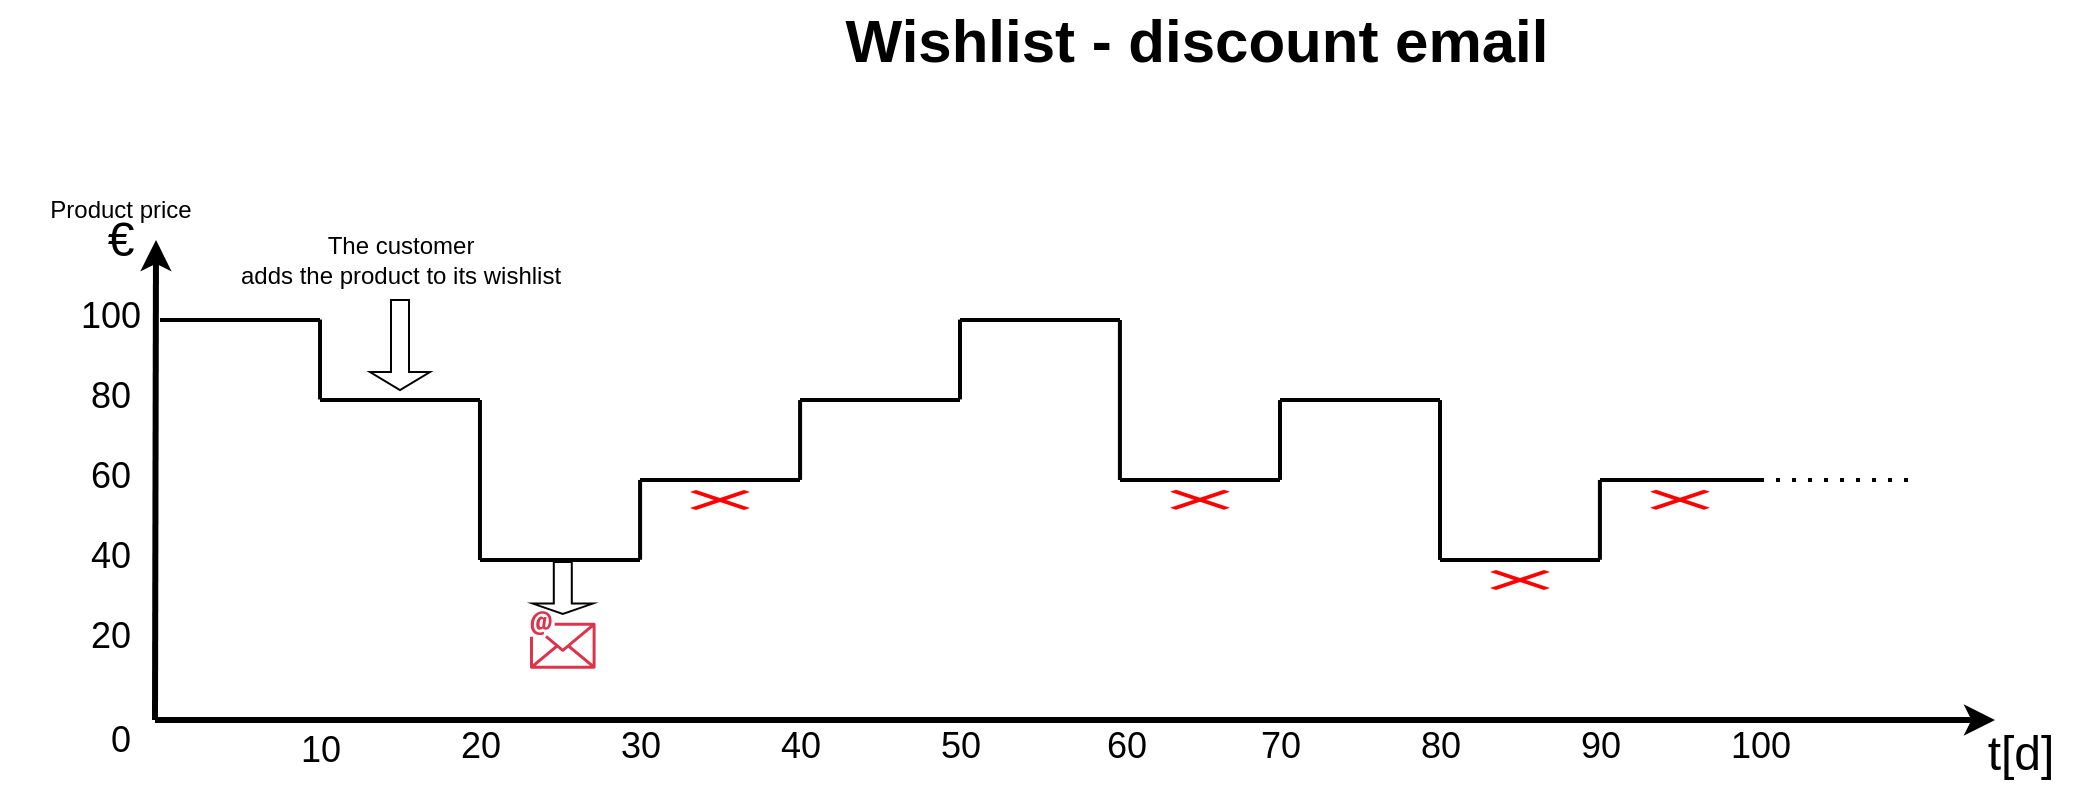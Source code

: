 <mxfile version="26.2.1">
  <diagram id="07fea595-8f29-1299-0266-81d95cde20df" name="Page-1">
    <mxGraphModel dx="-1311" dy="-379" grid="1" gridSize="10" guides="1" tooltips="1" connect="1" arrows="1" fold="1" page="1" pageScale="1" pageWidth="1169" pageHeight="827" background="none" math="0" shadow="0">
      <root>
        <mxCell id="0" />
        <mxCell id="1" parent="0" />
        <mxCell id="727" value="" style="edgeStyle=none;html=1;fontColor=#000000;strokeWidth=3;strokeColor=#000000;" parent="1" edge="1">
          <mxGeometry width="100" height="100" relative="1" as="geometry">
            <mxPoint x="2437.5" y="1200" as="sourcePoint" />
            <mxPoint x="2438" y="960" as="targetPoint" />
          </mxGeometry>
        </mxCell>
        <mxCell id="734" value="" style="edgeStyle=none;html=1;fontColor=#000000;strokeWidth=3;strokeColor=#000000;" parent="1" edge="1">
          <mxGeometry width="100" height="100" relative="1" as="geometry">
            <mxPoint x="2437.5" y="1200" as="sourcePoint" />
            <mxPoint x="3357.5" y="1200" as="targetPoint" />
          </mxGeometry>
        </mxCell>
        <mxCell id="736" value="10" style="text;spacingTop=-5;align=center;verticalAlign=middle;fontStyle=0;html=1;fontSize=18;points=[];strokeColor=none;" parent="1" vertex="1">
          <mxGeometry x="2460" y="1202" width="120" height="30" as="geometry" />
        </mxCell>
        <mxCell id="737" value="20" style="text;spacingTop=-5;align=center;verticalAlign=middle;fontStyle=0;html=1;fontSize=18;points=[];strokeColor=none;" parent="1" vertex="1">
          <mxGeometry x="2540" y="1200" width="120" height="30" as="geometry" />
        </mxCell>
        <mxCell id="738" value="30" style="text;spacingTop=-5;align=center;verticalAlign=middle;fontStyle=0;html=1;fontSize=18;points=[];strokeColor=none;" parent="1" vertex="1">
          <mxGeometry x="2620" y="1200" width="120" height="30" as="geometry" />
        </mxCell>
        <mxCell id="746" value="20" style="text;spacingTop=-5;align=center;verticalAlign=middle;fontStyle=0;html=1;fontSize=18;points=[]" parent="1" vertex="1">
          <mxGeometry x="2400" y="1150" width="30" height="20" as="geometry" />
        </mxCell>
        <mxCell id="749" value="Wishlist - discount email" style="text;spacingTop=-5;align=center;verticalAlign=middle;fontSize=30;fontStyle=1;html=1;points=[]" parent="1" vertex="1">
          <mxGeometry x="2552.5" y="840" width="810" height="45" as="geometry" />
        </mxCell>
        <mxCell id="752" value="40" style="text;spacingTop=-5;align=center;verticalAlign=middle;fontStyle=0;html=1;fontSize=18;points=[];strokeColor=none;" parent="1" vertex="1">
          <mxGeometry x="2700" y="1200" width="120" height="30" as="geometry" />
        </mxCell>
        <mxCell id="a5YcPVO9M3d51Q_ddzRe-755" value="&lt;font style=&quot;font-size: 24px;&quot;&gt;€&lt;/font&gt;" style="text;html=1;align=center;verticalAlign=middle;resizable=0;points=[];autosize=1;strokeColor=none;fillColor=none;" parent="1" vertex="1">
          <mxGeometry x="2400" y="940" width="40" height="40" as="geometry" />
        </mxCell>
        <mxCell id="a5YcPVO9M3d51Q_ddzRe-756" value="&lt;font style=&quot;font-size: 24px;&quot;&gt;t[d]&lt;/font&gt;" style="text;html=1;align=center;verticalAlign=middle;resizable=0;points=[];autosize=1;strokeColor=none;fillColor=none;" parent="1" vertex="1">
          <mxGeometry x="3340" y="1197" width="60" height="40" as="geometry" />
        </mxCell>
        <mxCell id="a5YcPVO9M3d51Q_ddzRe-757" value="50" style="text;spacingTop=-5;align=center;verticalAlign=middle;fontStyle=0;html=1;fontSize=18;points=[];strokeColor=none;" parent="1" vertex="1">
          <mxGeometry x="2780" y="1200" width="120" height="30" as="geometry" />
        </mxCell>
        <mxCell id="a5YcPVO9M3d51Q_ddzRe-758" value="60" style="text;spacingTop=-5;align=center;verticalAlign=middle;fontStyle=0;html=1;fontSize=18;points=[];strokeColor=none;" parent="1" vertex="1">
          <mxGeometry x="2863" y="1200" width="120" height="30" as="geometry" />
        </mxCell>
        <mxCell id="a5YcPVO9M3d51Q_ddzRe-759" value="70" style="text;spacingTop=-5;align=center;verticalAlign=middle;fontStyle=0;html=1;fontSize=18;points=[];strokeColor=none;" parent="1" vertex="1">
          <mxGeometry x="2940" y="1200" width="120" height="30" as="geometry" />
        </mxCell>
        <mxCell id="a5YcPVO9M3d51Q_ddzRe-760" value="80" style="text;spacingTop=-5;align=center;verticalAlign=middle;fontStyle=0;html=1;fontSize=18;points=[];strokeColor=none;" parent="1" vertex="1">
          <mxGeometry x="3020" y="1200" width="120" height="30" as="geometry" />
        </mxCell>
        <mxCell id="a5YcPVO9M3d51Q_ddzRe-761" value="90" style="text;spacingTop=-5;align=center;verticalAlign=middle;fontStyle=0;html=1;fontSize=18;points=[];strokeColor=none;" parent="1" vertex="1">
          <mxGeometry x="3100" y="1200" width="120" height="30" as="geometry" />
        </mxCell>
        <mxCell id="a5YcPVO9M3d51Q_ddzRe-762" value="100" style="text;spacingTop=-5;align=center;verticalAlign=middle;fontStyle=0;html=1;fontSize=18;points=[];strokeColor=none;" parent="1" vertex="1">
          <mxGeometry x="3180" y="1200" width="120" height="30" as="geometry" />
        </mxCell>
        <mxCell id="a5YcPVO9M3d51Q_ddzRe-763" value="40" style="text;spacingTop=-5;align=center;verticalAlign=middle;fontStyle=0;html=1;fontSize=18;points=[]" parent="1" vertex="1">
          <mxGeometry x="2400" y="1110" width="30" height="20" as="geometry" />
        </mxCell>
        <mxCell id="a5YcPVO9M3d51Q_ddzRe-764" value="60" style="text;spacingTop=-5;align=center;verticalAlign=middle;fontStyle=0;html=1;fontSize=18;points=[]" parent="1" vertex="1">
          <mxGeometry x="2400" y="1070" width="30" height="20" as="geometry" />
        </mxCell>
        <mxCell id="a5YcPVO9M3d51Q_ddzRe-765" value="80" style="text;spacingTop=-5;align=center;verticalAlign=middle;fontStyle=0;html=1;fontSize=18;points=[]" parent="1" vertex="1">
          <mxGeometry x="2400" y="1030" width="30" height="20" as="geometry" />
        </mxCell>
        <mxCell id="a5YcPVO9M3d51Q_ddzRe-766" value="100" style="text;spacingTop=-5;align=center;verticalAlign=middle;fontStyle=0;html=1;fontSize=18;points=[]" parent="1" vertex="1">
          <mxGeometry x="2400" y="990" width="30" height="20" as="geometry" />
        </mxCell>
        <mxCell id="a5YcPVO9M3d51Q_ddzRe-767" value="" style="line;strokeWidth=2;html=1;" parent="1" vertex="1">
          <mxGeometry x="2440" y="995" width="80" height="10" as="geometry" />
        </mxCell>
        <mxCell id="a5YcPVO9M3d51Q_ddzRe-768" value="" style="line;strokeWidth=2;html=1;" parent="1" vertex="1">
          <mxGeometry x="2520" y="1035" width="80" height="10" as="geometry" />
        </mxCell>
        <mxCell id="a5YcPVO9M3d51Q_ddzRe-770" value="" style="line;strokeWidth=2;html=1;" parent="1" vertex="1">
          <mxGeometry x="2600" y="1115" width="80" height="10" as="geometry" />
        </mxCell>
        <mxCell id="a5YcPVO9M3d51Q_ddzRe-771" value="" style="line;strokeWidth=2;html=1;" parent="1" vertex="1">
          <mxGeometry x="2680" y="1075" width="80" height="10" as="geometry" />
        </mxCell>
        <mxCell id="a5YcPVO9M3d51Q_ddzRe-772" value="" style="line;strokeWidth=2;html=1;" parent="1" vertex="1">
          <mxGeometry x="2760" y="1035" width="80" height="10" as="geometry" />
        </mxCell>
        <mxCell id="a5YcPVO9M3d51Q_ddzRe-774" value="" style="line;strokeWidth=2;html=1;" parent="1" vertex="1">
          <mxGeometry x="2840" y="995" width="80" height="10" as="geometry" />
        </mxCell>
        <mxCell id="a5YcPVO9M3d51Q_ddzRe-775" value="" style="line;strokeWidth=2;html=1;" parent="1" vertex="1">
          <mxGeometry x="2920" y="1075" width="80" height="10" as="geometry" />
        </mxCell>
        <mxCell id="a5YcPVO9M3d51Q_ddzRe-776" value="" style="line;strokeWidth=2;html=1;" parent="1" vertex="1">
          <mxGeometry x="3000" y="1027.5" width="80" height="25" as="geometry" />
        </mxCell>
        <mxCell id="a5YcPVO9M3d51Q_ddzRe-777" value="" style="line;strokeWidth=2;html=1;" parent="1" vertex="1">
          <mxGeometry x="3080" y="1115" width="80" height="10" as="geometry" />
        </mxCell>
        <mxCell id="a5YcPVO9M3d51Q_ddzRe-778" value="" style="line;strokeWidth=2;html=1;" parent="1" vertex="1">
          <mxGeometry x="3160" y="1075" width="80" height="10" as="geometry" />
        </mxCell>
        <mxCell id="a5YcPVO9M3d51Q_ddzRe-780" value="" style="shape=singleArrow;direction=south;whiteSpace=wrap;html=1;" parent="1" vertex="1">
          <mxGeometry x="2545" y="990" width="30" height="45" as="geometry" />
        </mxCell>
        <mxCell id="a5YcPVO9M3d51Q_ddzRe-783" value="The customer&lt;div&gt;adds the product to its wishlist&lt;/div&gt;" style="text;html=1;align=center;verticalAlign=middle;resizable=0;points=[];autosize=1;strokeColor=none;fillColor=none;" parent="1" vertex="1">
          <mxGeometry x="2470" y="950" width="180" height="40" as="geometry" />
        </mxCell>
        <mxCell id="a5YcPVO9M3d51Q_ddzRe-785" value="" style="line;strokeWidth=2;html=1;rotation=90;" parent="1" vertex="1">
          <mxGeometry x="2500.03" y="1014.75" width="39.97" height="10" as="geometry" />
        </mxCell>
        <mxCell id="a5YcPVO9M3d51Q_ddzRe-786" value="" style="line;strokeWidth=2;html=1;rotation=90;" parent="1" vertex="1">
          <mxGeometry x="2560.02" y="1074.99" width="79.92" height="10" as="geometry" />
        </mxCell>
        <mxCell id="a5YcPVO9M3d51Q_ddzRe-787" value="" style="line;strokeWidth=2;html=1;rotation=90;" parent="1" vertex="1">
          <mxGeometry x="2660.09" y="1094.93" width="39.91" height="10" as="geometry" />
        </mxCell>
        <mxCell id="a5YcPVO9M3d51Q_ddzRe-788" value="" style="line;strokeWidth=2;html=1;rotation=90;" parent="1" vertex="1">
          <mxGeometry x="2740.09" y="1052.5" width="39.91" height="15" as="geometry" />
        </mxCell>
        <mxCell id="a5YcPVO9M3d51Q_ddzRe-789" value="" style="line;strokeWidth=2;html=1;rotation=90;" parent="1" vertex="1">
          <mxGeometry x="2820.04" y="1014.75" width="39.91" height="10" as="geometry" />
        </mxCell>
        <mxCell id="a5YcPVO9M3d51Q_ddzRe-790" value="" style="line;strokeWidth=2;html=1;rotation=90;" parent="1" vertex="1">
          <mxGeometry x="2980.04" y="1052.5" width="39.91" height="15" as="geometry" />
        </mxCell>
        <mxCell id="a5YcPVO9M3d51Q_ddzRe-791" value="" style="line;strokeWidth=2;html=1;rotation=90;" parent="1" vertex="1">
          <mxGeometry x="3140" y="1094.93" width="39.91" height="10" as="geometry" />
        </mxCell>
        <mxCell id="a5YcPVO9M3d51Q_ddzRe-792" value="" style="line;strokeWidth=2;html=1;rotation=90;" parent="1" vertex="1">
          <mxGeometry x="2880" y="1035" width="79.92" height="10" as="geometry" />
        </mxCell>
        <mxCell id="a5YcPVO9M3d51Q_ddzRe-793" value="" style="line;strokeWidth=2;html=1;rotation=90;" parent="1" vertex="1">
          <mxGeometry x="3040.04" y="1075" width="79.92" height="10" as="geometry" />
        </mxCell>
        <mxCell id="a5YcPVO9M3d51Q_ddzRe-794" value="" style="sketch=0;outlineConnect=0;fontColor=#232F3E;gradientColor=none;fillColor=#DD344C;strokeColor=none;dashed=0;verticalLabelPosition=bottom;verticalAlign=top;align=center;html=1;fontSize=12;fontStyle=0;aspect=fixed;shape=mxgraph.aws4.email;" parent="1" vertex="1">
          <mxGeometry x="2625" y="1145.5" width="32.79" height="29" as="geometry" />
        </mxCell>
        <mxCell id="a5YcPVO9M3d51Q_ddzRe-795" value="" style="shape=singleArrow;direction=south;whiteSpace=wrap;html=1;" parent="1" vertex="1">
          <mxGeometry x="2626.4" y="1121" width="30" height="26" as="geometry" />
        </mxCell>
        <mxCell id="a5YcPVO9M3d51Q_ddzRe-797" value="" style="shape=mxgraph.mockup.markup.redX;fillColor=#ff0000;html=1;shadow=0;whiteSpace=wrap;strokeColor=none;" parent="1" vertex="1">
          <mxGeometry x="2705" y="1085" width="30" height="10" as="geometry" />
        </mxCell>
        <mxCell id="a5YcPVO9M3d51Q_ddzRe-800" value="" style="shape=mxgraph.mockup.markup.redX;fillColor=#ff0000;html=1;shadow=0;whiteSpace=wrap;strokeColor=none;" parent="1" vertex="1">
          <mxGeometry x="2945" y="1084.93" width="30" height="10" as="geometry" />
        </mxCell>
        <mxCell id="a5YcPVO9M3d51Q_ddzRe-801" value="" style="shape=mxgraph.mockup.markup.redX;fillColor=#ff0000;html=1;shadow=0;whiteSpace=wrap;strokeColor=none;" parent="1" vertex="1">
          <mxGeometry x="3105" y="1125" width="30" height="10" as="geometry" />
        </mxCell>
        <mxCell id="a5YcPVO9M3d51Q_ddzRe-802" value="" style="shape=mxgraph.mockup.markup.redX;fillColor=#ff0000;html=1;shadow=0;whiteSpace=wrap;strokeColor=none;" parent="1" vertex="1">
          <mxGeometry x="3185" y="1084.93" width="30" height="10" as="geometry" />
        </mxCell>
        <mxCell id="rBb-wjrJVBgXWR0pcR6A-752" value="Product price" style="text;html=1;align=center;verticalAlign=middle;resizable=0;points=[];autosize=1;strokeColor=none;fillColor=none;" vertex="1" parent="1">
          <mxGeometry x="2375" y="930" width="90" height="30" as="geometry" />
        </mxCell>
        <mxCell id="rBb-wjrJVBgXWR0pcR6A-754" value="" style="endArrow=none;dashed=1;html=1;dashPattern=1 3;strokeWidth=2;rounded=0;" edge="1" parent="1">
          <mxGeometry width="50" height="50" relative="1" as="geometry">
            <mxPoint x="3240" y="1080" as="sourcePoint" />
            <mxPoint x="3320" y="1080" as="targetPoint" />
          </mxGeometry>
        </mxCell>
        <mxCell id="rBb-wjrJVBgXWR0pcR6A-755" value="0" style="text;spacingTop=-5;align=center;verticalAlign=middle;fontStyle=0;html=1;fontSize=18;points=[];strokeColor=none;" vertex="1" parent="1">
          <mxGeometry x="2360" y="1197" width="120" height="30" as="geometry" />
        </mxCell>
      </root>
    </mxGraphModel>
  </diagram>
</mxfile>
